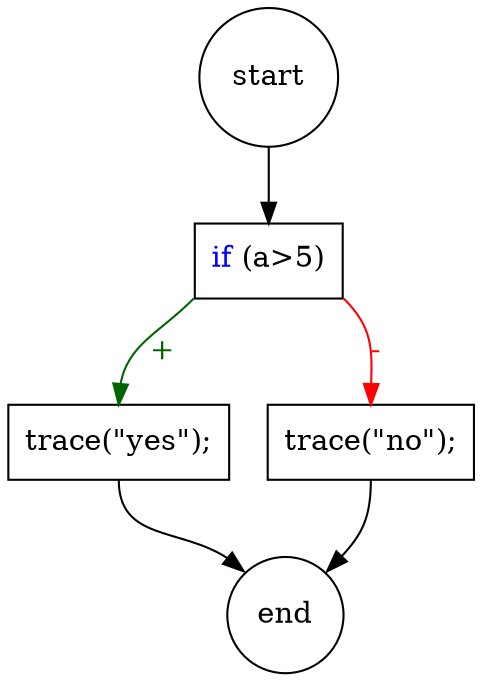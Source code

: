 /*

if (a>5){
  trace("yes");
}else{
  trace("no");
}

*/
digraph if {
node [shape=box]
start [shape=circle];
end [shape=circle];
ontrue[label="trace(\"yes\");"]
onfalse[label="trace(\"no\");"]
ifcond[label=<<FONT color="blue">if</FONT> (a&gt;5)>]

start:s->ifcond:n;

ifcond:sw->ontrue:n [color=darkgreen fontcolor=darkgreen label="+"];
ontrue:s->end:nw;

ifcond:se->onfalse:n [color=red fontcolor=red label="-"];
onfalse:s->end:ne;

}